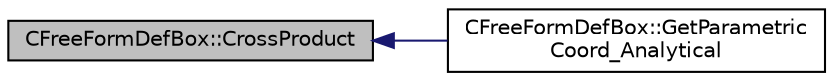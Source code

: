 digraph "CFreeFormDefBox::CrossProduct"
{
  edge [fontname="Helvetica",fontsize="10",labelfontname="Helvetica",labelfontsize="10"];
  node [fontname="Helvetica",fontsize="10",shape=record];
  rankdir="LR";
  Node7 [label="CFreeFormDefBox::CrossProduct",height=0.2,width=0.4,color="black", fillcolor="grey75", style="filled", fontcolor="black"];
  Node7 -> Node8 [dir="back",color="midnightblue",fontsize="10",style="solid",fontname="Helvetica"];
  Node8 [label="CFreeFormDefBox::GetParametric\lCoord_Analytical",height=0.2,width=0.4,color="black", fillcolor="white", style="filled",URL="$class_c_free_form_def_box.html#a282572fea8d429c6d7c5892dc3d96fcc",tooltip="Set the cartesian coords of a point in R^3 and convert them to the parametric coords of our parametri..."];
}
